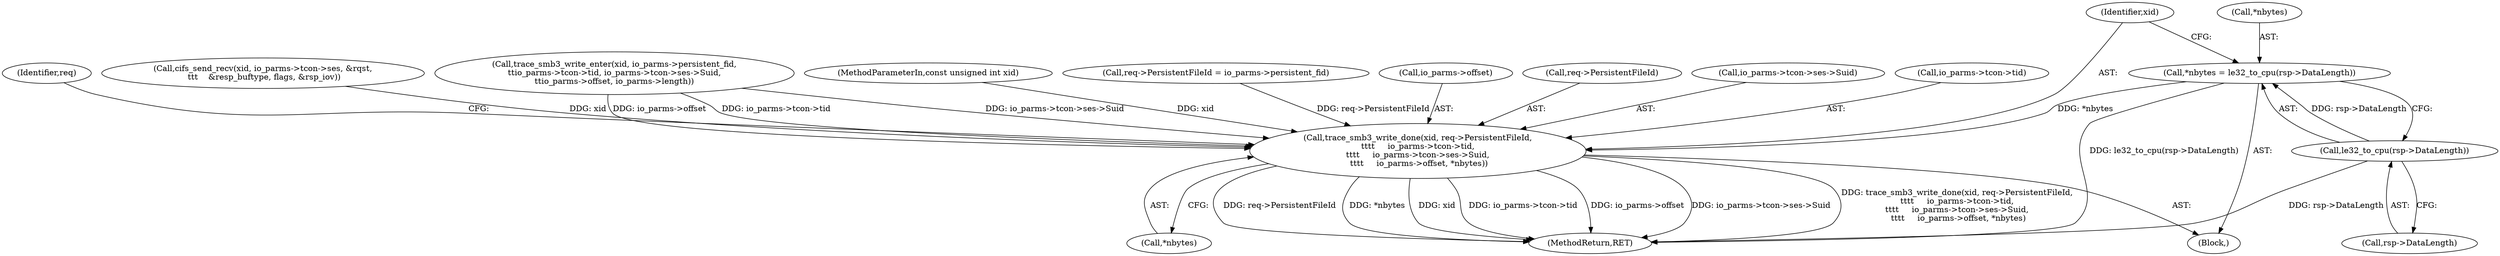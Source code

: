 digraph "0_linux_6a3eb3360667170988f8a6477f6686242061488a@pointer" {
"1000356" [label="(Call,*nbytes = le32_to_cpu(rsp->DataLength))"];
"1000359" [label="(Call,le32_to_cpu(rsp->DataLength))"];
"1000363" [label="(Call,trace_smb3_write_done(xid, req->PersistentFileId,\n\t\t\t\t     io_parms->tcon->tid,\n\t\t\t\t     io_parms->tcon->ses->Suid,\n \t\t\t\t     io_parms->offset, *nbytes))"];
"1000386" [label="(Identifier,req)"];
"1000355" [label="(Block,)"];
"1000297" [label="(Call,cifs_send_recv(xid, io_parms->tcon->ses, &rqst,\n \t\t\t    &resp_buftype, flags, &rsp_iov))"];
"1000392" [label="(MethodReturn,RET)"];
"1000357" [label="(Call,*nbytes)"];
"1000363" [label="(Call,trace_smb3_write_done(xid, req->PersistentFileId,\n\t\t\t\t     io_parms->tcon->tid,\n\t\t\t\t     io_parms->tcon->ses->Suid,\n \t\t\t\t     io_parms->offset, *nbytes))"];
"1000236" [label="(Call,trace_smb3_write_enter(xid, io_parms->persistent_fid,\n\t\tio_parms->tcon->tid, io_parms->tcon->ses->Suid,\n\t\tio_parms->offset, io_parms->length))"];
"1000186" [label="(Call,req->PersistentFileId = io_parms->persistent_fid)"];
"1000380" [label="(Call,io_parms->offset)"];
"1000365" [label="(Call,req->PersistentFileId)"];
"1000373" [label="(Call,io_parms->tcon->ses->Suid)"];
"1000368" [label="(Call,io_parms->tcon->tid)"];
"1000102" [label="(MethodParameterIn,const unsigned int xid)"];
"1000360" [label="(Call,rsp->DataLength)"];
"1000359" [label="(Call,le32_to_cpu(rsp->DataLength))"];
"1000364" [label="(Identifier,xid)"];
"1000356" [label="(Call,*nbytes = le32_to_cpu(rsp->DataLength))"];
"1000383" [label="(Call,*nbytes)"];
"1000356" -> "1000355"  [label="AST: "];
"1000356" -> "1000359"  [label="CFG: "];
"1000357" -> "1000356"  [label="AST: "];
"1000359" -> "1000356"  [label="AST: "];
"1000364" -> "1000356"  [label="CFG: "];
"1000356" -> "1000392"  [label="DDG: le32_to_cpu(rsp->DataLength)"];
"1000359" -> "1000356"  [label="DDG: rsp->DataLength"];
"1000356" -> "1000363"  [label="DDG: *nbytes"];
"1000359" -> "1000360"  [label="CFG: "];
"1000360" -> "1000359"  [label="AST: "];
"1000359" -> "1000392"  [label="DDG: rsp->DataLength"];
"1000363" -> "1000355"  [label="AST: "];
"1000363" -> "1000383"  [label="CFG: "];
"1000364" -> "1000363"  [label="AST: "];
"1000365" -> "1000363"  [label="AST: "];
"1000368" -> "1000363"  [label="AST: "];
"1000373" -> "1000363"  [label="AST: "];
"1000380" -> "1000363"  [label="AST: "];
"1000383" -> "1000363"  [label="AST: "];
"1000386" -> "1000363"  [label="CFG: "];
"1000363" -> "1000392"  [label="DDG: req->PersistentFileId"];
"1000363" -> "1000392"  [label="DDG: *nbytes"];
"1000363" -> "1000392"  [label="DDG: xid"];
"1000363" -> "1000392"  [label="DDG: io_parms->tcon->tid"];
"1000363" -> "1000392"  [label="DDG: io_parms->offset"];
"1000363" -> "1000392"  [label="DDG: io_parms->tcon->ses->Suid"];
"1000363" -> "1000392"  [label="DDG: trace_smb3_write_done(xid, req->PersistentFileId,\n\t\t\t\t     io_parms->tcon->tid,\n\t\t\t\t     io_parms->tcon->ses->Suid,\n \t\t\t\t     io_parms->offset, *nbytes)"];
"1000297" -> "1000363"  [label="DDG: xid"];
"1000102" -> "1000363"  [label="DDG: xid"];
"1000186" -> "1000363"  [label="DDG: req->PersistentFileId"];
"1000236" -> "1000363"  [label="DDG: io_parms->tcon->tid"];
"1000236" -> "1000363"  [label="DDG: io_parms->tcon->ses->Suid"];
"1000236" -> "1000363"  [label="DDG: io_parms->offset"];
}
